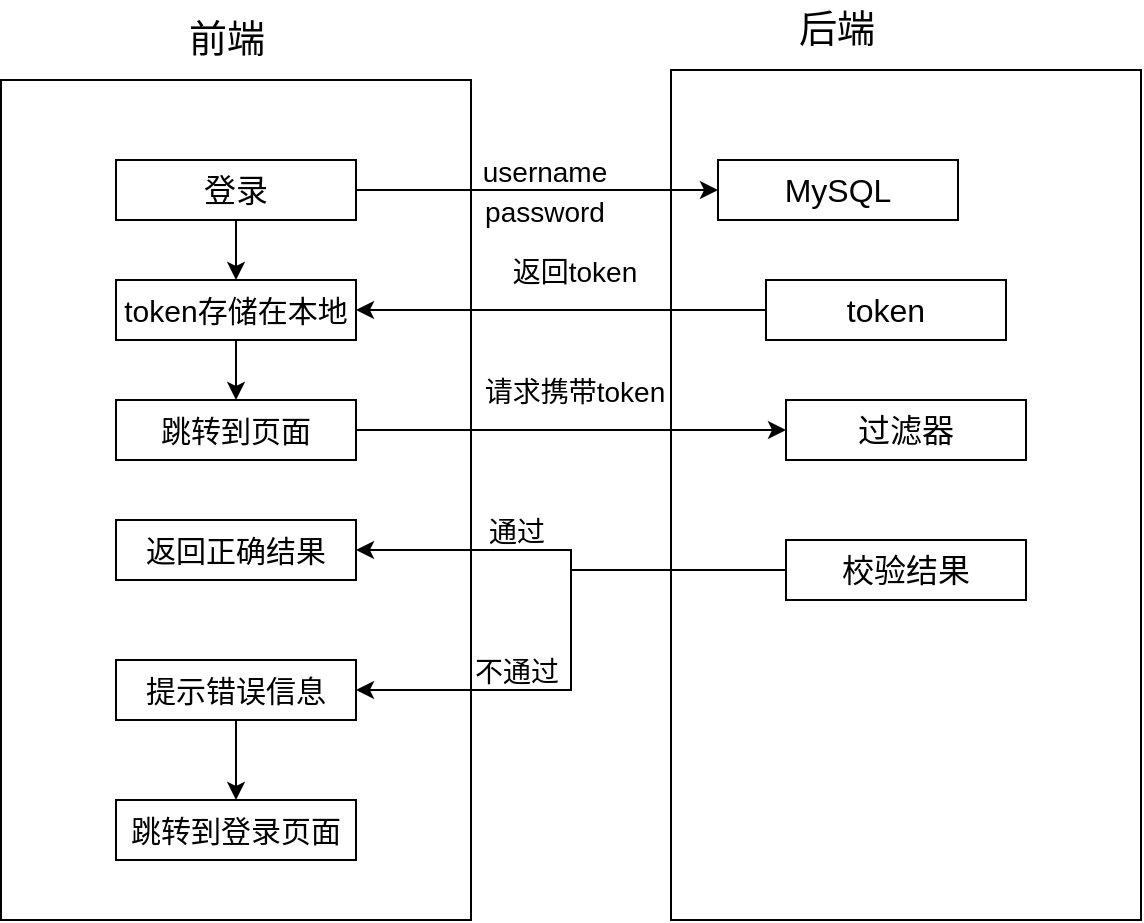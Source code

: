 <mxfile version="18.0.7" type="device"><diagram id="H2mG5f80v8zoOg812u7F" name="Page-1"><mxGraphModel dx="1038" dy="571" grid="1" gridSize="10" guides="1" tooltips="1" connect="1" arrows="1" fold="1" page="1" pageScale="1" pageWidth="827" pageHeight="1169" math="0" shadow="0"><root><mxCell id="0"/><mxCell id="1" parent="0"/><mxCell id="En8qUpEgPNqMwbMxDDkT-1" value="" style="rounded=0;whiteSpace=wrap;html=1;fillColor=none;" vertex="1" parent="1"><mxGeometry x="72.5" y="130" width="235" height="420" as="geometry"/></mxCell><mxCell id="En8qUpEgPNqMwbMxDDkT-23" style="edgeStyle=orthogonalEdgeStyle;rounded=0;orthogonalLoop=1;jettySize=auto;html=1;exitX=1;exitY=0.5;exitDx=0;exitDy=0;fontSize=19;" edge="1" parent="1" source="En8qUpEgPNqMwbMxDDkT-2" target="En8qUpEgPNqMwbMxDDkT-13"><mxGeometry relative="1" as="geometry"/></mxCell><mxCell id="En8qUpEgPNqMwbMxDDkT-24" style="edgeStyle=orthogonalEdgeStyle;rounded=0;orthogonalLoop=1;jettySize=auto;html=1;exitX=0.5;exitY=1;exitDx=0;exitDy=0;entryX=0.5;entryY=0;entryDx=0;entryDy=0;fontSize=19;" edge="1" parent="1" source="En8qUpEgPNqMwbMxDDkT-2" target="En8qUpEgPNqMwbMxDDkT-3"><mxGeometry relative="1" as="geometry"/></mxCell><mxCell id="En8qUpEgPNqMwbMxDDkT-2" value="登录" style="rounded=0;whiteSpace=wrap;html=1;fontSize=16;" vertex="1" parent="1"><mxGeometry x="130" y="170" width="120" height="30" as="geometry"/></mxCell><mxCell id="En8qUpEgPNqMwbMxDDkT-32" style="edgeStyle=orthogonalEdgeStyle;rounded=0;orthogonalLoop=1;jettySize=auto;html=1;exitX=0.5;exitY=1;exitDx=0;exitDy=0;entryX=0.5;entryY=0;entryDx=0;entryDy=0;fontSize=19;" edge="1" parent="1" source="En8qUpEgPNqMwbMxDDkT-3" target="En8qUpEgPNqMwbMxDDkT-5"><mxGeometry relative="1" as="geometry"/></mxCell><mxCell id="En8qUpEgPNqMwbMxDDkT-3" value="token存储在本地" style="rounded=0;whiteSpace=wrap;html=1;fontSize=15;" vertex="1" parent="1"><mxGeometry x="130" y="230" width="120" height="30" as="geometry"/></mxCell><mxCell id="En8qUpEgPNqMwbMxDDkT-26" style="edgeStyle=orthogonalEdgeStyle;rounded=0;orthogonalLoop=1;jettySize=auto;html=1;exitX=1;exitY=0.5;exitDx=0;exitDy=0;entryX=0;entryY=0.5;entryDx=0;entryDy=0;fontSize=19;" edge="1" parent="1" source="En8qUpEgPNqMwbMxDDkT-5" target="En8qUpEgPNqMwbMxDDkT-18"><mxGeometry relative="1" as="geometry"/></mxCell><mxCell id="En8qUpEgPNqMwbMxDDkT-5" value="跳转到页面" style="rounded=0;whiteSpace=wrap;html=1;fontSize=15;" vertex="1" parent="1"><mxGeometry x="130" y="290" width="120" height="30" as="geometry"/></mxCell><mxCell id="En8qUpEgPNqMwbMxDDkT-6" value="返回正确结果" style="rounded=0;whiteSpace=wrap;html=1;fontSize=15;" vertex="1" parent="1"><mxGeometry x="130" y="350" width="120" height="30" as="geometry"/></mxCell><mxCell id="En8qUpEgPNqMwbMxDDkT-31" style="edgeStyle=orthogonalEdgeStyle;rounded=0;orthogonalLoop=1;jettySize=auto;html=1;exitX=0.5;exitY=1;exitDx=0;exitDy=0;entryX=0.5;entryY=0;entryDx=0;entryDy=0;fontSize=19;" edge="1" parent="1" source="En8qUpEgPNqMwbMxDDkT-8" target="En8qUpEgPNqMwbMxDDkT-10"><mxGeometry relative="1" as="geometry"/></mxCell><mxCell id="En8qUpEgPNqMwbMxDDkT-8" value="提示错误信息" style="rounded=0;whiteSpace=wrap;html=1;fontSize=15;" vertex="1" parent="1"><mxGeometry x="130" y="420" width="120" height="30" as="geometry"/></mxCell><mxCell id="En8qUpEgPNqMwbMxDDkT-10" value="跳转到登录页面" style="rounded=0;whiteSpace=wrap;html=1;fontSize=15;" vertex="1" parent="1"><mxGeometry x="130" y="490" width="120" height="30" as="geometry"/></mxCell><mxCell id="En8qUpEgPNqMwbMxDDkT-12" value="" style="rounded=0;whiteSpace=wrap;html=1;fillColor=none;" vertex="1" parent="1"><mxGeometry x="407.5" y="125" width="235" height="425" as="geometry"/></mxCell><mxCell id="En8qUpEgPNqMwbMxDDkT-13" value="MySQL" style="rounded=0;whiteSpace=wrap;html=1;fontSize=16;" vertex="1" parent="1"><mxGeometry x="431" y="170" width="120" height="30" as="geometry"/></mxCell><mxCell id="En8qUpEgPNqMwbMxDDkT-25" style="edgeStyle=orthogonalEdgeStyle;rounded=0;orthogonalLoop=1;jettySize=auto;html=1;exitX=0;exitY=0.5;exitDx=0;exitDy=0;fontSize=19;" edge="1" parent="1" source="En8qUpEgPNqMwbMxDDkT-16" target="En8qUpEgPNqMwbMxDDkT-3"><mxGeometry relative="1" as="geometry"/></mxCell><mxCell id="En8qUpEgPNqMwbMxDDkT-16" value="token" style="rounded=0;whiteSpace=wrap;html=1;fontSize=16;" vertex="1" parent="1"><mxGeometry x="455" y="230" width="120" height="30" as="geometry"/></mxCell><mxCell id="En8qUpEgPNqMwbMxDDkT-18" value="过滤器" style="rounded=0;whiteSpace=wrap;html=1;fontSize=16;" vertex="1" parent="1"><mxGeometry x="465" y="290" width="120" height="30" as="geometry"/></mxCell><mxCell id="En8qUpEgPNqMwbMxDDkT-27" style="edgeStyle=orthogonalEdgeStyle;rounded=0;orthogonalLoop=1;jettySize=auto;html=1;exitX=0;exitY=0.5;exitDx=0;exitDy=0;entryX=1;entryY=0.5;entryDx=0;entryDy=0;fontSize=19;" edge="1" parent="1" source="En8qUpEgPNqMwbMxDDkT-19" target="En8qUpEgPNqMwbMxDDkT-6"><mxGeometry relative="1" as="geometry"/></mxCell><mxCell id="En8qUpEgPNqMwbMxDDkT-28" style="edgeStyle=orthogonalEdgeStyle;rounded=0;orthogonalLoop=1;jettySize=auto;html=1;exitX=0;exitY=0.5;exitDx=0;exitDy=0;entryX=1;entryY=0.5;entryDx=0;entryDy=0;fontSize=19;" edge="1" parent="1" source="En8qUpEgPNqMwbMxDDkT-19" target="En8qUpEgPNqMwbMxDDkT-8"><mxGeometry relative="1" as="geometry"/></mxCell><mxCell id="En8qUpEgPNqMwbMxDDkT-19" value="校验结果" style="rounded=0;whiteSpace=wrap;html=1;fontSize=16;" vertex="1" parent="1"><mxGeometry x="465" y="360" width="120" height="30" as="geometry"/></mxCell><mxCell id="En8qUpEgPNqMwbMxDDkT-20" value="&lt;font style=&quot;font-size: 19px;&quot;&gt;前端&lt;/font&gt;" style="text;html=1;align=center;verticalAlign=middle;resizable=0;points=[];autosize=1;strokeColor=none;fillColor=none;fontSize=15;" vertex="1" parent="1"><mxGeometry x="160" y="95" width="50" height="30" as="geometry"/></mxCell><mxCell id="En8qUpEgPNqMwbMxDDkT-21" value="&lt;font style=&quot;font-size: 19px;&quot;&gt;后端&lt;/font&gt;" style="text;html=1;align=center;verticalAlign=middle;resizable=0;points=[];autosize=1;strokeColor=none;fillColor=none;fontSize=15;" vertex="1" parent="1"><mxGeometry x="465" y="90" width="50" height="30" as="geometry"/></mxCell><mxCell id="En8qUpEgPNqMwbMxDDkT-33" value="&lt;font style=&quot;font-size: 14px;&quot;&gt;username&lt;/font&gt;" style="text;html=1;align=center;verticalAlign=middle;resizable=0;points=[];autosize=1;strokeColor=none;fillColor=none;fontSize=19;" vertex="1" parent="1"><mxGeometry x="303.5" y="160" width="80" height="30" as="geometry"/></mxCell><mxCell id="En8qUpEgPNqMwbMxDDkT-34" value="&lt;font style=&quot;font-size: 14px;&quot;&gt;password&lt;/font&gt;" style="text;html=1;align=center;verticalAlign=middle;resizable=0;points=[];autosize=1;strokeColor=none;fillColor=none;fontSize=19;" vertex="1" parent="1"><mxGeometry x="303.5" y="180" width="80" height="30" as="geometry"/></mxCell><mxCell id="En8qUpEgPNqMwbMxDDkT-36" value="&lt;span style=&quot;font-size: 14px;&quot;&gt;返回token&lt;/span&gt;" style="text;html=1;align=center;verticalAlign=middle;resizable=0;points=[];autosize=1;strokeColor=none;fillColor=none;fontSize=19;" vertex="1" parent="1"><mxGeometry x="318.5" y="210" width="80" height="30" as="geometry"/></mxCell><mxCell id="En8qUpEgPNqMwbMxDDkT-37" value="&lt;span style=&quot;font-size: 14px;&quot;&gt;请求携带token&lt;/span&gt;" style="text;html=1;align=center;verticalAlign=middle;resizable=0;points=[];autosize=1;strokeColor=none;fillColor=none;fontSize=19;" vertex="1" parent="1"><mxGeometry x="303.5" y="270" width="110" height="30" as="geometry"/></mxCell><mxCell id="En8qUpEgPNqMwbMxDDkT-41" value="&lt;font style=&quot;font-size: 14px;&quot;&gt;通过&lt;/font&gt;" style="text;html=1;align=center;verticalAlign=middle;resizable=0;points=[];autosize=1;strokeColor=none;fillColor=none;fontSize=19;" vertex="1" parent="1"><mxGeometry x="310" y="340" width="40" height="30" as="geometry"/></mxCell><mxCell id="En8qUpEgPNqMwbMxDDkT-42" value="&lt;font style=&quot;font-size: 14px;&quot;&gt;不通过&lt;/font&gt;" style="text;html=1;align=center;verticalAlign=middle;resizable=0;points=[];autosize=1;strokeColor=none;fillColor=none;fontSize=19;" vertex="1" parent="1"><mxGeometry x="300" y="410" width="60" height="30" as="geometry"/></mxCell></root></mxGraphModel></diagram></mxfile>